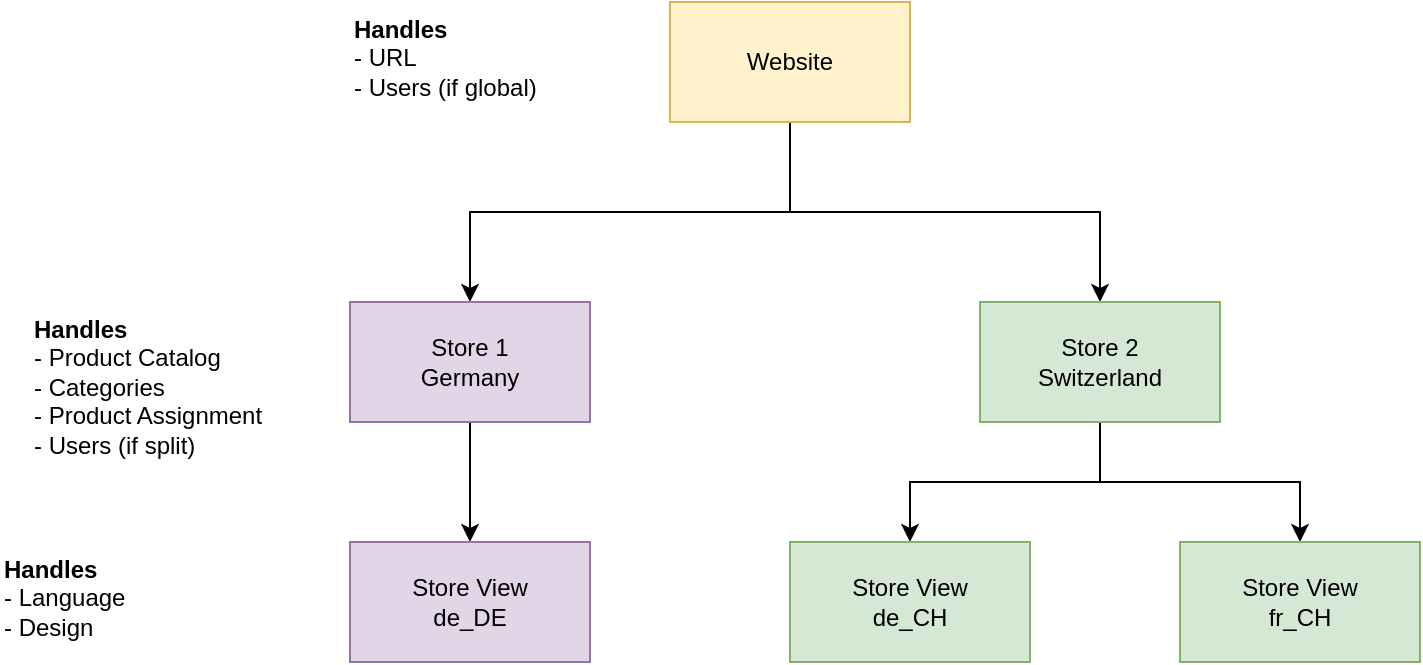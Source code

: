 <mxfile version="25.0.3">
  <diagram name="Page-1" id="YHS2vDc92eCSIjYVYSHB">
    <mxGraphModel dx="1434" dy="746" grid="1" gridSize="10" guides="1" tooltips="1" connect="1" arrows="1" fold="1" page="1" pageScale="1" pageWidth="850" pageHeight="1100" math="0" shadow="0">
      <root>
        <mxCell id="0" />
        <mxCell id="1" parent="0" />
        <mxCell id="ll0BrLWjR_XEx1XnaNJg-5" style="edgeStyle=orthogonalEdgeStyle;rounded=0;orthogonalLoop=1;jettySize=auto;html=1;exitX=0.5;exitY=1;exitDx=0;exitDy=0;entryX=0.5;entryY=0;entryDx=0;entryDy=0;" edge="1" parent="1" source="ll0BrLWjR_XEx1XnaNJg-1" target="ll0BrLWjR_XEx1XnaNJg-3">
          <mxGeometry relative="1" as="geometry" />
        </mxCell>
        <mxCell id="ll0BrLWjR_XEx1XnaNJg-6" style="edgeStyle=orthogonalEdgeStyle;rounded=0;orthogonalLoop=1;jettySize=auto;html=1;exitX=0.5;exitY=1;exitDx=0;exitDy=0;entryX=0.5;entryY=0;entryDx=0;entryDy=0;" edge="1" parent="1" source="ll0BrLWjR_XEx1XnaNJg-1" target="ll0BrLWjR_XEx1XnaNJg-4">
          <mxGeometry relative="1" as="geometry" />
        </mxCell>
        <mxCell id="ll0BrLWjR_XEx1XnaNJg-1" value="Website" style="rounded=0;whiteSpace=wrap;html=1;fillColor=#fff2cc;strokeColor=#d6b656;" vertex="1" parent="1">
          <mxGeometry x="365" y="110" width="120" height="60" as="geometry" />
        </mxCell>
        <mxCell id="ll0BrLWjR_XEx1XnaNJg-2" value="&lt;b&gt;Handles&lt;/b&gt;&lt;div&gt;- URL&lt;/div&gt;&lt;div&gt;- Users (if global)&lt;/div&gt;" style="text;html=1;align=left;verticalAlign=top;whiteSpace=wrap;rounded=0;" vertex="1" parent="1">
          <mxGeometry x="205" y="110" width="160" height="70" as="geometry" />
        </mxCell>
        <mxCell id="ll0BrLWjR_XEx1XnaNJg-15" style="edgeStyle=orthogonalEdgeStyle;rounded=0;orthogonalLoop=1;jettySize=auto;html=1;exitX=0.5;exitY=1;exitDx=0;exitDy=0;entryX=0.5;entryY=0;entryDx=0;entryDy=0;" edge="1" parent="1" source="ll0BrLWjR_XEx1XnaNJg-3" target="ll0BrLWjR_XEx1XnaNJg-9">
          <mxGeometry relative="1" as="geometry" />
        </mxCell>
        <mxCell id="ll0BrLWjR_XEx1XnaNJg-3" value="Store 1&lt;div&gt;Germany&lt;/div&gt;" style="rounded=0;whiteSpace=wrap;html=1;fillColor=#e1d5e7;strokeColor=#9673a6;" vertex="1" parent="1">
          <mxGeometry x="205" y="260" width="120" height="60" as="geometry" />
        </mxCell>
        <mxCell id="ll0BrLWjR_XEx1XnaNJg-12" style="edgeStyle=orthogonalEdgeStyle;rounded=0;orthogonalLoop=1;jettySize=auto;html=1;exitX=0.5;exitY=1;exitDx=0;exitDy=0;entryX=0.5;entryY=0;entryDx=0;entryDy=0;" edge="1" parent="1" source="ll0BrLWjR_XEx1XnaNJg-4" target="ll0BrLWjR_XEx1XnaNJg-10">
          <mxGeometry relative="1" as="geometry" />
        </mxCell>
        <mxCell id="ll0BrLWjR_XEx1XnaNJg-13" style="edgeStyle=orthogonalEdgeStyle;rounded=0;orthogonalLoop=1;jettySize=auto;html=1;exitX=0.5;exitY=1;exitDx=0;exitDy=0;entryX=0.5;entryY=0;entryDx=0;entryDy=0;" edge="1" parent="1" source="ll0BrLWjR_XEx1XnaNJg-4" target="ll0BrLWjR_XEx1XnaNJg-11">
          <mxGeometry relative="1" as="geometry" />
        </mxCell>
        <mxCell id="ll0BrLWjR_XEx1XnaNJg-4" value="Store 2&lt;div&gt;Switzerland&lt;/div&gt;" style="rounded=0;whiteSpace=wrap;html=1;fillColor=#d5e8d4;strokeColor=#82b366;" vertex="1" parent="1">
          <mxGeometry x="520" y="260" width="120" height="60" as="geometry" />
        </mxCell>
        <mxCell id="ll0BrLWjR_XEx1XnaNJg-7" value="&lt;b&gt;Handles&lt;/b&gt;&lt;div&gt;- Product Catalog&lt;br&gt;&lt;/div&gt;&lt;div&gt;- Categories&lt;/div&gt;&lt;div&gt;- Product Assignment&lt;/div&gt;&lt;div&gt;- Users (if split)&lt;/div&gt;" style="text;html=1;align=left;verticalAlign=top;whiteSpace=wrap;rounded=0;" vertex="1" parent="1">
          <mxGeometry x="45" y="260" width="160" height="70" as="geometry" />
        </mxCell>
        <mxCell id="ll0BrLWjR_XEx1XnaNJg-9" value="Store View&lt;div&gt;de_DE&lt;/div&gt;" style="rounded=0;whiteSpace=wrap;html=1;fillColor=#e1d5e7;strokeColor=#9673a6;" vertex="1" parent="1">
          <mxGeometry x="205" y="380" width="120" height="60" as="geometry" />
        </mxCell>
        <mxCell id="ll0BrLWjR_XEx1XnaNJg-10" value="Store View&lt;div&gt;de_CH&lt;/div&gt;" style="rounded=0;whiteSpace=wrap;html=1;fillColor=#d5e8d4;strokeColor=#82b366;" vertex="1" parent="1">
          <mxGeometry x="425" y="380" width="120" height="60" as="geometry" />
        </mxCell>
        <mxCell id="ll0BrLWjR_XEx1XnaNJg-11" value="Store View&lt;div&gt;fr_CH&lt;/div&gt;" style="rounded=0;whiteSpace=wrap;html=1;fillColor=#d5e8d4;strokeColor=#82b366;" vertex="1" parent="1">
          <mxGeometry x="620" y="380" width="120" height="60" as="geometry" />
        </mxCell>
        <mxCell id="ll0BrLWjR_XEx1XnaNJg-14" value="&lt;b&gt;Handles&lt;/b&gt;&lt;div&gt;- Language&amp;nbsp;&lt;/div&gt;&lt;div&gt;- Design&lt;/div&gt;" style="text;html=1;align=left;verticalAlign=top;whiteSpace=wrap;rounded=0;" vertex="1" parent="1">
          <mxGeometry x="30" y="380" width="160" height="60" as="geometry" />
        </mxCell>
      </root>
    </mxGraphModel>
  </diagram>
</mxfile>

